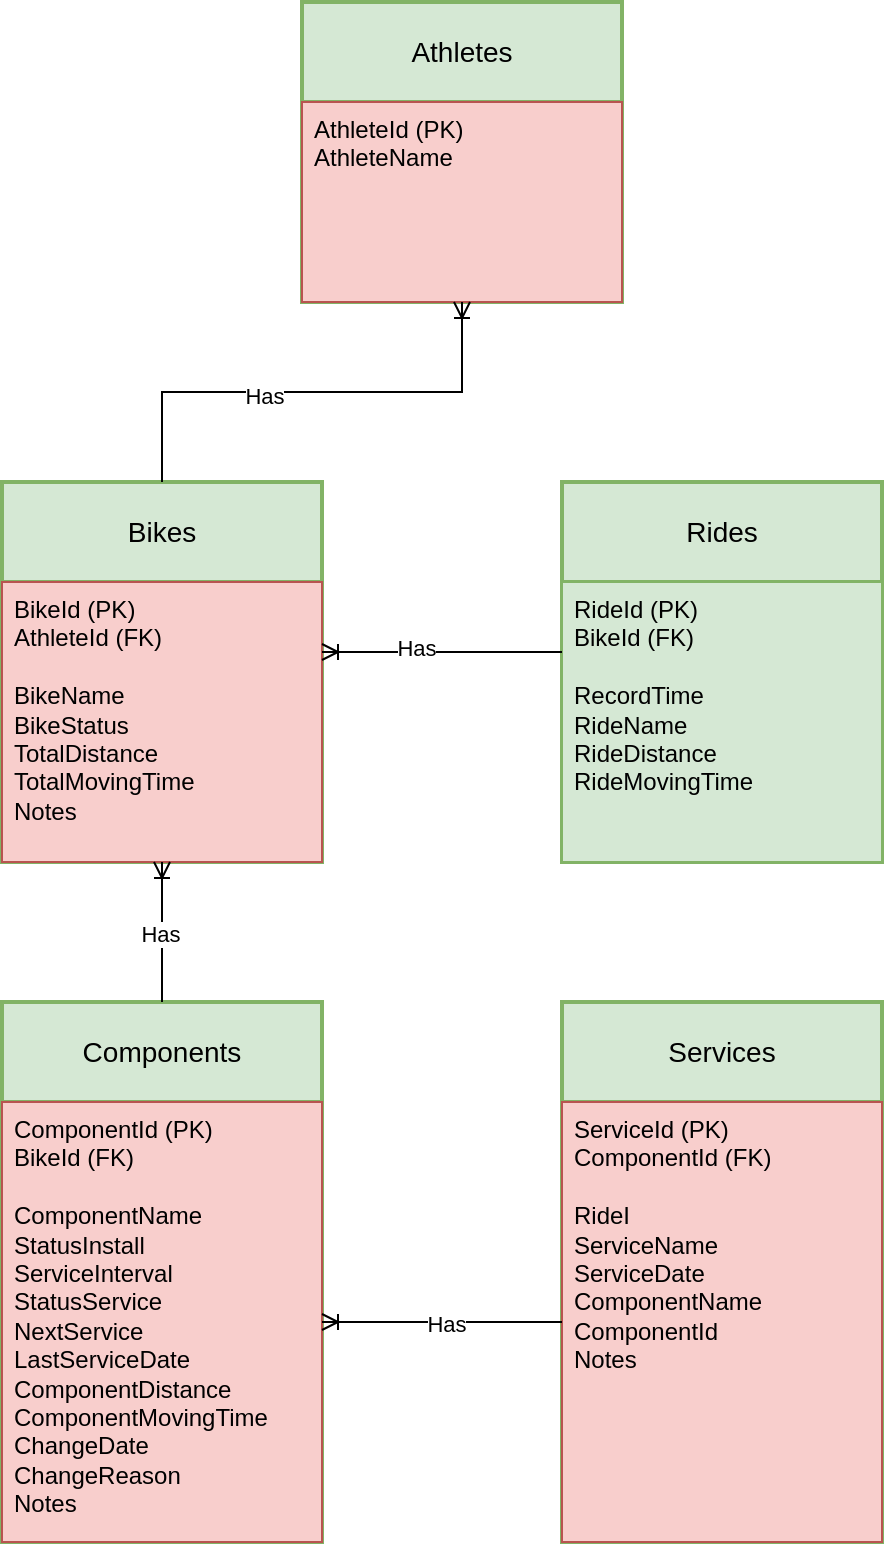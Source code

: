 <mxfile version="24.3.1" type="github">
  <diagram name="Page-1" id="gaYTSJDpXmIPhpLEIALV">
    <mxGraphModel dx="1434" dy="831" grid="1" gridSize="10" guides="1" tooltips="1" connect="1" arrows="1" fold="1" page="1" pageScale="1" pageWidth="827" pageHeight="1169" math="0" shadow="0">
      <root>
        <mxCell id="0" />
        <mxCell id="1" parent="0" />
        <mxCell id="OpilXaS1zRmoDV6CBxLi-1" value="A&lt;span style=&quot;background-color: initial;&quot;&gt;thletes&lt;/span&gt;" style="swimlane;childLayout=stackLayout;horizontal=1;startSize=50;horizontalStack=0;rounded=1;fontSize=14;fontStyle=0;strokeWidth=2;resizeParent=0;resizeLast=1;shadow=0;dashed=0;align=center;arcSize=0;whiteSpace=wrap;html=1;fillColor=#d5e8d4;strokeColor=#82b366;" parent="1" vertex="1">
          <mxGeometry x="340" y="110" width="160" height="150" as="geometry" />
        </mxCell>
        <mxCell id="OpilXaS1zRmoDV6CBxLi-2" value="&lt;div&gt;AthleteId (PK)&lt;br&gt;&lt;/div&gt;AthleteName" style="align=left;strokeColor=#b85450;fillColor=#f8cecc;spacingLeft=4;fontSize=12;verticalAlign=top;resizable=0;rotatable=0;part=1;html=1;" parent="OpilXaS1zRmoDV6CBxLi-1" vertex="1">
          <mxGeometry y="50" width="160" height="100" as="geometry" />
        </mxCell>
        <mxCell id="OpilXaS1zRmoDV6CBxLi-4" value="Rides" style="swimlane;childLayout=stackLayout;horizontal=1;startSize=50;horizontalStack=0;rounded=1;fontSize=14;fontStyle=0;strokeWidth=2;resizeParent=0;resizeLast=1;shadow=0;dashed=0;align=center;arcSize=0;whiteSpace=wrap;html=1;fillColor=#d5e8d4;strokeColor=#82b366;" parent="1" vertex="1">
          <mxGeometry x="470" y="350" width="160" height="190" as="geometry" />
        </mxCell>
        <mxCell id="OpilXaS1zRmoDV6CBxLi-5" value="RideId (PK)&lt;div&gt;BikeId (FK)&lt;br&gt;&lt;/div&gt;&lt;div&gt;&lt;br&gt;&lt;/div&gt;&lt;div&gt;&lt;span style=&quot;background-color: initial;&quot;&gt;RecordTime&lt;/span&gt;&lt;br&gt;&lt;/div&gt;&lt;div&gt;RideName&lt;/div&gt;&lt;div&gt;&lt;span style=&quot;background-color: initial;&quot;&gt;RideDistance&lt;/span&gt;&lt;br&gt;&lt;/div&gt;&lt;div&gt;RideMovingTime&lt;br&gt;&lt;br&gt;&lt;/div&gt;" style="align=left;strokeColor=#82b366;fillColor=#d5e8d4;spacingLeft=4;fontSize=12;verticalAlign=top;resizable=0;rotatable=0;part=1;html=1;" parent="OpilXaS1zRmoDV6CBxLi-4" vertex="1">
          <mxGeometry y="50" width="160" height="140" as="geometry" />
        </mxCell>
        <mxCell id="OpilXaS1zRmoDV6CBxLi-21" value="Bikes" style="swimlane;childLayout=stackLayout;horizontal=1;startSize=50;horizontalStack=0;rounded=1;fontSize=14;fontStyle=0;strokeWidth=2;resizeParent=0;resizeLast=1;shadow=0;dashed=0;align=center;arcSize=0;whiteSpace=wrap;html=1;fillColor=#d5e8d4;strokeColor=#82b366;" parent="1" vertex="1">
          <mxGeometry x="190" y="350" width="160" height="190" as="geometry" />
        </mxCell>
        <mxCell id="OpilXaS1zRmoDV6CBxLi-22" value="BikeId (PK)&lt;div&gt;AthleteId (FK)&lt;/div&gt;&lt;div&gt;&lt;br&gt;&lt;/div&gt;&lt;div&gt;BikeName&lt;/div&gt;&lt;div&gt;BikeStatus&lt;br&gt;&lt;div&gt;TotalDistance&lt;/div&gt;&lt;div&gt;TotalMovingTime&lt;/div&gt;&lt;div&gt;Notes&lt;/div&gt;&lt;/div&gt;" style="align=left;strokeColor=#b85450;fillColor=#f8cecc;spacingLeft=4;fontSize=12;verticalAlign=top;resizable=0;rotatable=0;part=1;html=1;" parent="OpilXaS1zRmoDV6CBxLi-21" vertex="1">
          <mxGeometry y="50" width="160" height="140" as="geometry" />
        </mxCell>
        <mxCell id="OpilXaS1zRmoDV6CBxLi-23" value="Components" style="swimlane;childLayout=stackLayout;horizontal=1;startSize=50;horizontalStack=0;rounded=1;fontSize=14;fontStyle=0;strokeWidth=2;resizeParent=0;resizeLast=1;shadow=0;dashed=0;align=center;arcSize=0;whiteSpace=wrap;html=1;fillColor=#d5e8d4;strokeColor=#82b366;" parent="1" vertex="1">
          <mxGeometry x="190" y="610" width="160" height="270" as="geometry" />
        </mxCell>
        <mxCell id="OpilXaS1zRmoDV6CBxLi-24" value="&lt;div&gt;ComponentId (PK)&lt;/div&gt;&lt;div&gt;BikeId (FK)&lt;/div&gt;&lt;div&gt;&lt;br&gt;&lt;/div&gt;ComponentName&lt;div&gt;StatusInstall&lt;/div&gt;&lt;div&gt;ServiceInterval&lt;/div&gt;&lt;div&gt;StatusService&lt;/div&gt;&lt;div&gt;NextService&lt;/div&gt;&lt;div&gt;LastServiceDate&lt;/div&gt;&lt;div&gt;&lt;span style=&quot;background-color: initial;&quot;&gt;ComponentDistance&lt;/span&gt;&lt;/div&gt;&lt;div&gt;&lt;span style=&quot;background-color: initial;&quot;&gt;ComponentMovingTime&lt;/span&gt;&lt;/div&gt;&lt;div&gt;Change&lt;span style=&quot;background-color: initial;&quot;&gt;Date&lt;/span&gt;&lt;/div&gt;&lt;div&gt;ChangeReason&lt;/div&gt;&lt;div&gt;Notes&lt;/div&gt;" style="align=left;strokeColor=#b85450;fillColor=#f8cecc;spacingLeft=4;fontSize=12;verticalAlign=top;resizable=0;rotatable=0;part=1;html=1;" parent="OpilXaS1zRmoDV6CBxLi-23" vertex="1">
          <mxGeometry y="50" width="160" height="220" as="geometry" />
        </mxCell>
        <mxCell id="OpilXaS1zRmoDV6CBxLi-34" value="Services" style="swimlane;childLayout=stackLayout;horizontal=1;startSize=50;horizontalStack=0;rounded=1;fontSize=14;fontStyle=0;strokeWidth=2;resizeParent=0;resizeLast=1;shadow=0;dashed=0;align=center;arcSize=0;whiteSpace=wrap;html=1;fillColor=#d5e8d4;strokeColor=#82b366;" parent="1" vertex="1">
          <mxGeometry x="470" y="610" width="160" height="270" as="geometry" />
        </mxCell>
        <mxCell id="OpilXaS1zRmoDV6CBxLi-35" value="&lt;div&gt;ServiceId (PK)&lt;/div&gt;&lt;div&gt;ComponentId (FK)&lt;/div&gt;&lt;div&gt;&lt;br&gt;&lt;/div&gt;&lt;div&gt;RideI&lt;/div&gt;&lt;div&gt;ServiceName&lt;/div&gt;ServiceDate&lt;div&gt;ComponentName&lt;/div&gt;&lt;div&gt;ComponentId&lt;/div&gt;&lt;div&gt;Notes&lt;/div&gt;" style="align=left;strokeColor=#b85450;fillColor=#f8cecc;spacingLeft=4;fontSize=12;verticalAlign=top;resizable=0;rotatable=0;part=1;html=1;" parent="OpilXaS1zRmoDV6CBxLi-34" vertex="1">
          <mxGeometry y="50" width="160" height="220" as="geometry" />
        </mxCell>
        <mxCell id="OpilXaS1zRmoDV6CBxLi-37" value="" style="fontSize=12;html=1;endArrow=ERoneToMany;rounded=0;entryX=1;entryY=0.25;entryDx=0;entryDy=0;exitX=0;exitY=0.25;exitDx=0;exitDy=0;" parent="1" source="OpilXaS1zRmoDV6CBxLi-5" target="OpilXaS1zRmoDV6CBxLi-22" edge="1">
          <mxGeometry width="100" height="100" relative="1" as="geometry">
            <mxPoint x="620" y="81" as="sourcePoint" />
            <mxPoint x="500" y="70" as="targetPoint" />
          </mxGeometry>
        </mxCell>
        <mxCell id="OpilXaS1zRmoDV6CBxLi-40" value="Has" style="edgeLabel;html=1;align=center;verticalAlign=middle;resizable=0;points=[];" parent="OpilXaS1zRmoDV6CBxLi-37" vertex="1" connectable="0">
          <mxGeometry x="0.224" y="-2" relative="1" as="geometry">
            <mxPoint as="offset" />
          </mxGeometry>
        </mxCell>
        <mxCell id="OpilXaS1zRmoDV6CBxLi-38" value="" style="fontSize=12;html=1;endArrow=ERoneToMany;rounded=0;entryX=0.5;entryY=1;entryDx=0;entryDy=0;edgeStyle=orthogonalEdgeStyle;" parent="1" source="OpilXaS1zRmoDV6CBxLi-21" edge="1" target="OpilXaS1zRmoDV6CBxLi-2">
          <mxGeometry width="100" height="100" relative="1" as="geometry">
            <mxPoint x="320" y="85" as="sourcePoint" />
            <mxPoint x="190" y="80" as="targetPoint" />
          </mxGeometry>
        </mxCell>
        <mxCell id="OpilXaS1zRmoDV6CBxLi-39" value="Has" style="edgeLabel;html=1;align=center;verticalAlign=middle;resizable=0;points=[];" parent="OpilXaS1zRmoDV6CBxLi-38" vertex="1" connectable="0">
          <mxGeometry x="-0.199" y="-2" relative="1" as="geometry">
            <mxPoint as="offset" />
          </mxGeometry>
        </mxCell>
        <mxCell id="OpilXaS1zRmoDV6CBxLi-41" value="" style="fontSize=12;html=1;endArrow=ERoneToMany;rounded=0;entryX=0.5;entryY=1;entryDx=0;entryDy=0;exitX=0.5;exitY=0;exitDx=0;exitDy=0;" parent="1" source="OpilXaS1zRmoDV6CBxLi-23" target="OpilXaS1zRmoDV6CBxLi-22" edge="1">
          <mxGeometry width="100" height="100" relative="1" as="geometry">
            <mxPoint x="340" y="400" as="sourcePoint" />
            <mxPoint x="440" y="300" as="targetPoint" />
          </mxGeometry>
        </mxCell>
        <mxCell id="OpilXaS1zRmoDV6CBxLi-42" value="Has" style="edgeLabel;html=1;align=center;verticalAlign=middle;resizable=0;points=[];" parent="OpilXaS1zRmoDV6CBxLi-41" vertex="1" connectable="0">
          <mxGeometry x="-0.025" y="1" relative="1" as="geometry">
            <mxPoint as="offset" />
          </mxGeometry>
        </mxCell>
        <mxCell id="OpilXaS1zRmoDV6CBxLi-44" value="" style="fontSize=12;html=1;endArrow=ERoneToMany;rounded=0;exitX=0;exitY=0.5;exitDx=0;exitDy=0;entryX=1;entryY=0.5;entryDx=0;entryDy=0;" parent="1" source="OpilXaS1zRmoDV6CBxLi-35" target="OpilXaS1zRmoDV6CBxLi-24" edge="1">
          <mxGeometry width="100" height="100" relative="1" as="geometry">
            <mxPoint x="510" y="530" as="sourcePoint" />
            <mxPoint x="410" y="480" as="targetPoint" />
          </mxGeometry>
        </mxCell>
        <mxCell id="OpilXaS1zRmoDV6CBxLi-45" value="Has" style="edgeLabel;html=1;align=center;verticalAlign=middle;resizable=0;points=[];" parent="OpilXaS1zRmoDV6CBxLi-44" vertex="1" connectable="0">
          <mxGeometry x="-0.025" y="1" relative="1" as="geometry">
            <mxPoint as="offset" />
          </mxGeometry>
        </mxCell>
      </root>
    </mxGraphModel>
  </diagram>
</mxfile>
